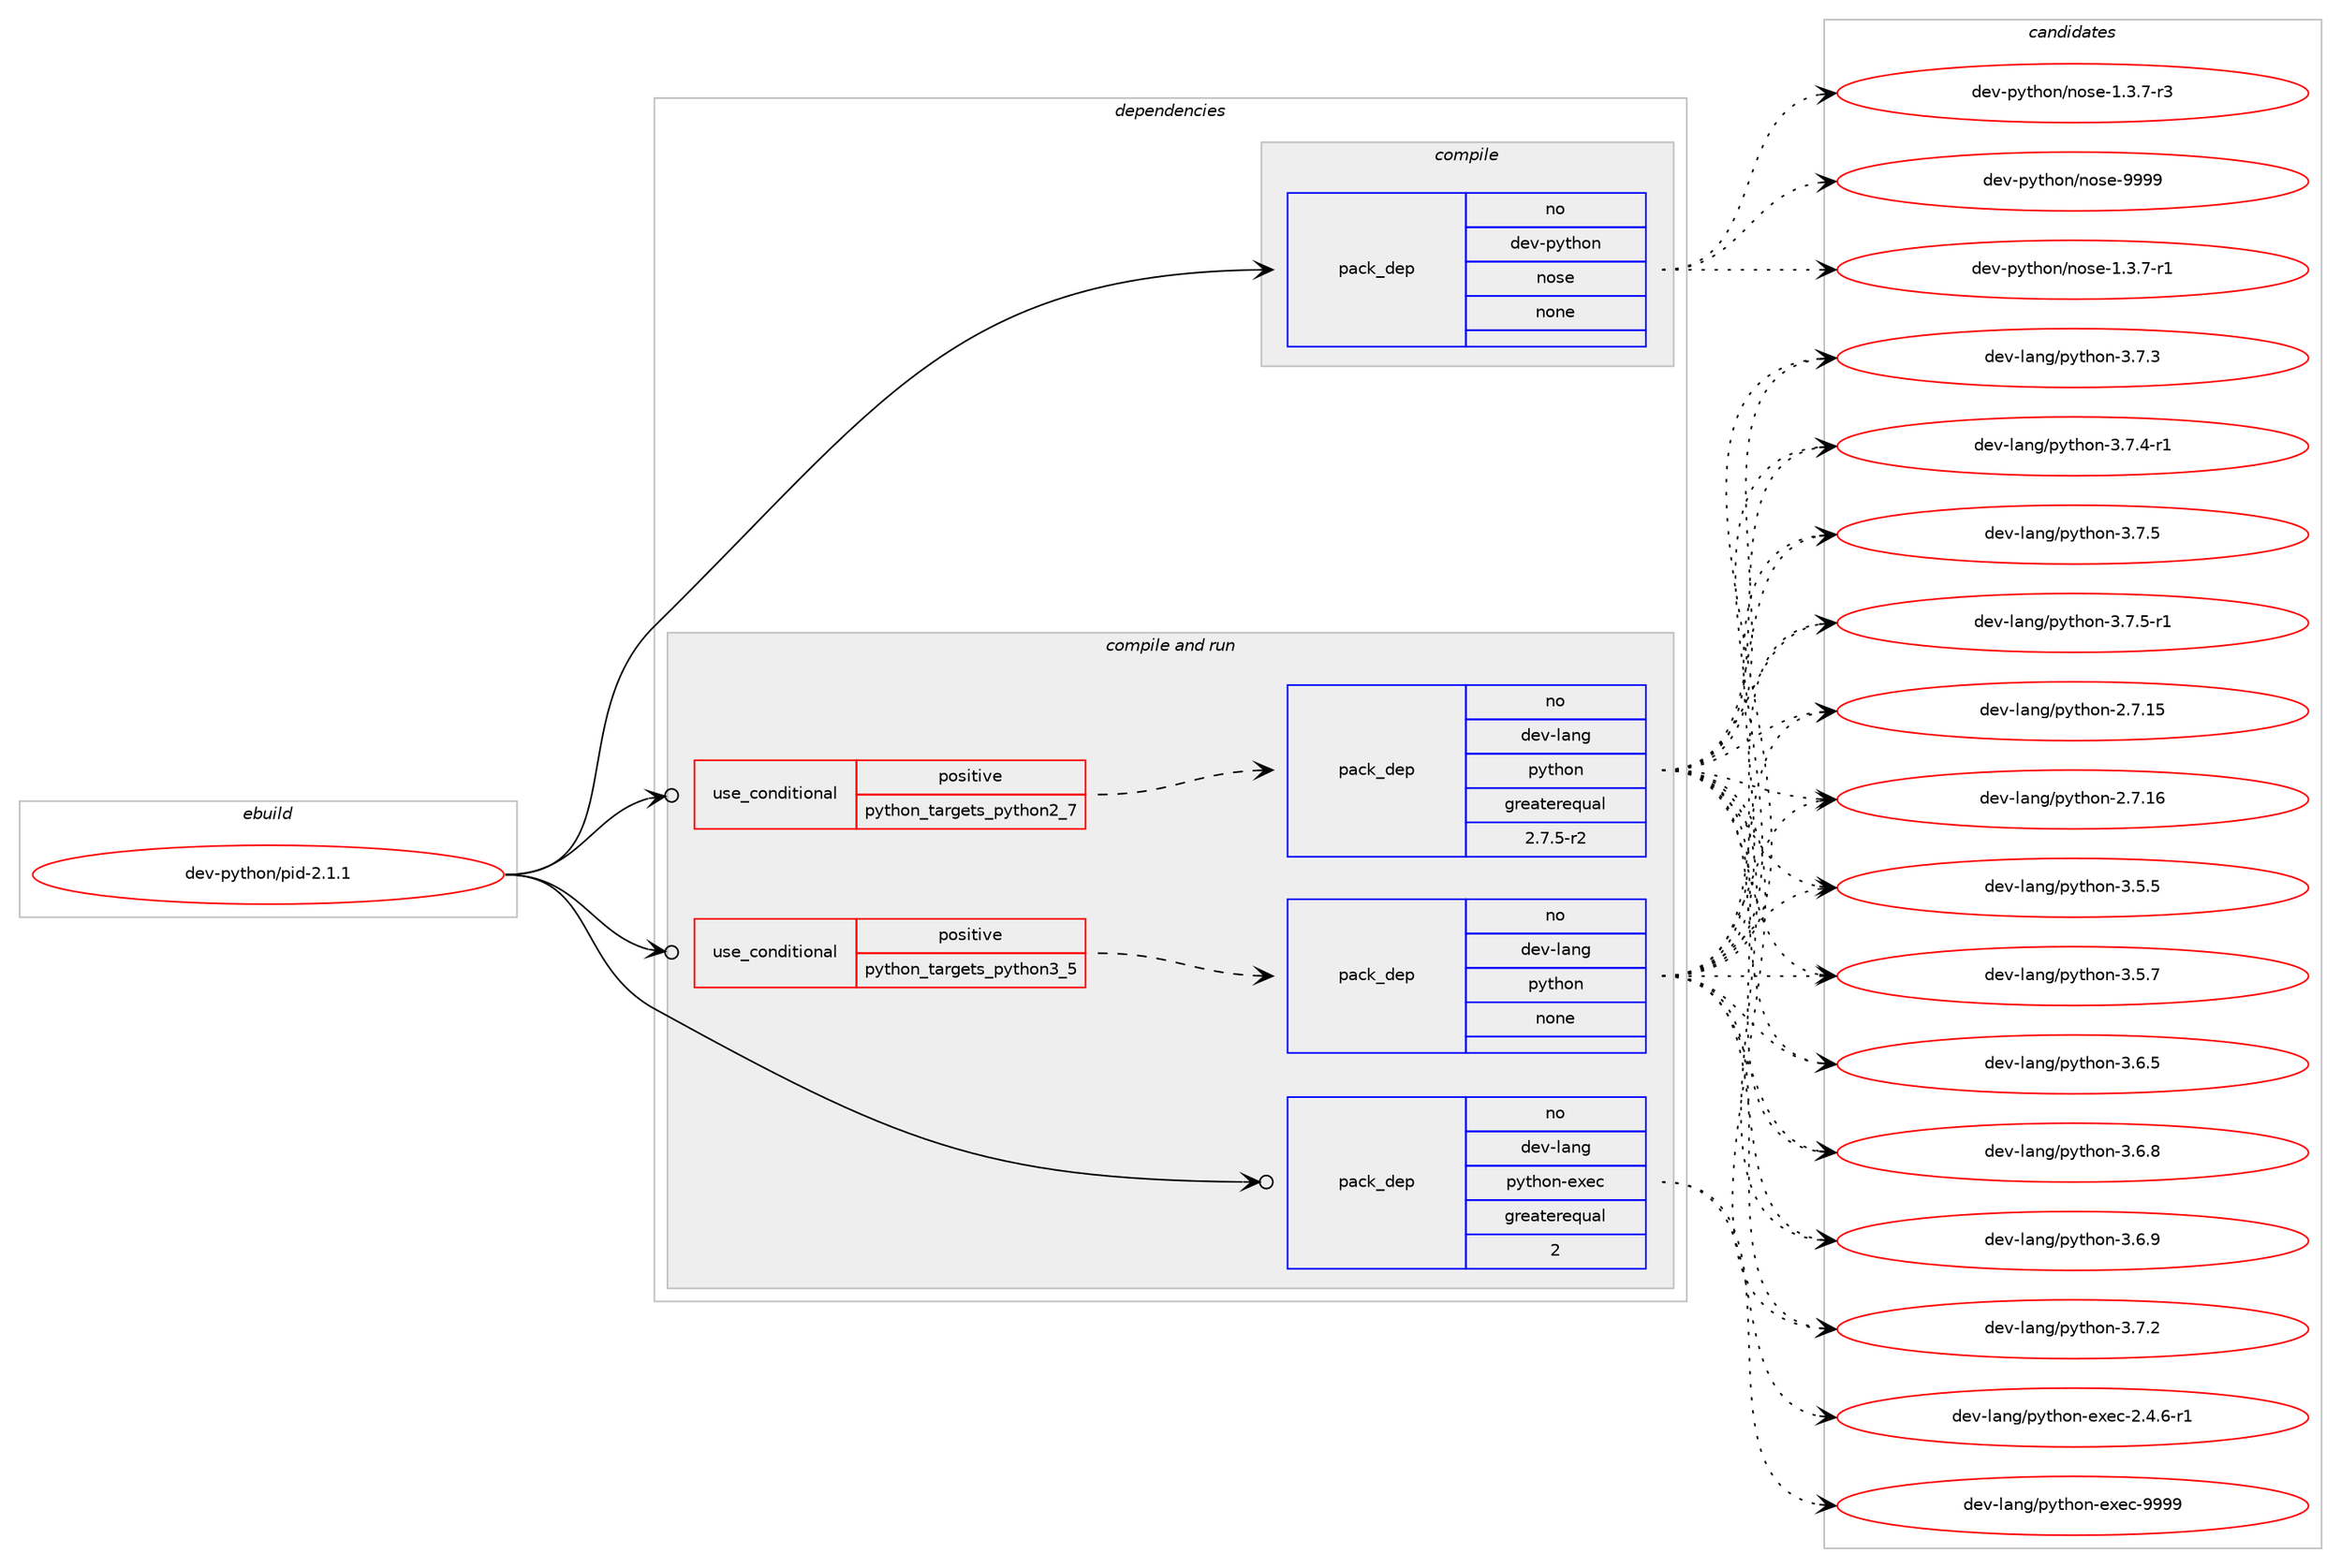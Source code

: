digraph prolog {

# *************
# Graph options
# *************

newrank=true;
concentrate=true;
compound=true;
graph [rankdir=LR,fontname=Helvetica,fontsize=10,ranksep=1.5];#, ranksep=2.5, nodesep=0.2];
edge  [arrowhead=vee];
node  [fontname=Helvetica,fontsize=10];

# **********
# The ebuild
# **********

subgraph cluster_leftcol {
color=gray;
rank=same;
label=<<i>ebuild</i>>;
id [label="dev-python/pid-2.1.1", color=red, width=4, href="../dev-python/pid-2.1.1.svg"];
}

# ****************
# The dependencies
# ****************

subgraph cluster_midcol {
color=gray;
label=<<i>dependencies</i>>;
subgraph cluster_compile {
fillcolor="#eeeeee";
style=filled;
label=<<i>compile</i>>;
subgraph pack465532 {
dependency621822 [label=<<TABLE BORDER="0" CELLBORDER="1" CELLSPACING="0" CELLPADDING="4" WIDTH="220"><TR><TD ROWSPAN="6" CELLPADDING="30">pack_dep</TD></TR><TR><TD WIDTH="110">no</TD></TR><TR><TD>dev-python</TD></TR><TR><TD>nose</TD></TR><TR><TD>none</TD></TR><TR><TD></TD></TR></TABLE>>, shape=none, color=blue];
}
id:e -> dependency621822:w [weight=20,style="solid",arrowhead="vee"];
}
subgraph cluster_compileandrun {
fillcolor="#eeeeee";
style=filled;
label=<<i>compile and run</i>>;
subgraph cond144450 {
dependency621823 [label=<<TABLE BORDER="0" CELLBORDER="1" CELLSPACING="0" CELLPADDING="4"><TR><TD ROWSPAN="3" CELLPADDING="10">use_conditional</TD></TR><TR><TD>positive</TD></TR><TR><TD>python_targets_python2_7</TD></TR></TABLE>>, shape=none, color=red];
subgraph pack465533 {
dependency621824 [label=<<TABLE BORDER="0" CELLBORDER="1" CELLSPACING="0" CELLPADDING="4" WIDTH="220"><TR><TD ROWSPAN="6" CELLPADDING="30">pack_dep</TD></TR><TR><TD WIDTH="110">no</TD></TR><TR><TD>dev-lang</TD></TR><TR><TD>python</TD></TR><TR><TD>greaterequal</TD></TR><TR><TD>2.7.5-r2</TD></TR></TABLE>>, shape=none, color=blue];
}
dependency621823:e -> dependency621824:w [weight=20,style="dashed",arrowhead="vee"];
}
id:e -> dependency621823:w [weight=20,style="solid",arrowhead="odotvee"];
subgraph cond144451 {
dependency621825 [label=<<TABLE BORDER="0" CELLBORDER="1" CELLSPACING="0" CELLPADDING="4"><TR><TD ROWSPAN="3" CELLPADDING="10">use_conditional</TD></TR><TR><TD>positive</TD></TR><TR><TD>python_targets_python3_5</TD></TR></TABLE>>, shape=none, color=red];
subgraph pack465534 {
dependency621826 [label=<<TABLE BORDER="0" CELLBORDER="1" CELLSPACING="0" CELLPADDING="4" WIDTH="220"><TR><TD ROWSPAN="6" CELLPADDING="30">pack_dep</TD></TR><TR><TD WIDTH="110">no</TD></TR><TR><TD>dev-lang</TD></TR><TR><TD>python</TD></TR><TR><TD>none</TD></TR><TR><TD></TD></TR></TABLE>>, shape=none, color=blue];
}
dependency621825:e -> dependency621826:w [weight=20,style="dashed",arrowhead="vee"];
}
id:e -> dependency621825:w [weight=20,style="solid",arrowhead="odotvee"];
subgraph pack465535 {
dependency621827 [label=<<TABLE BORDER="0" CELLBORDER="1" CELLSPACING="0" CELLPADDING="4" WIDTH="220"><TR><TD ROWSPAN="6" CELLPADDING="30">pack_dep</TD></TR><TR><TD WIDTH="110">no</TD></TR><TR><TD>dev-lang</TD></TR><TR><TD>python-exec</TD></TR><TR><TD>greaterequal</TD></TR><TR><TD>2</TD></TR></TABLE>>, shape=none, color=blue];
}
id:e -> dependency621827:w [weight=20,style="solid",arrowhead="odotvee"];
}
subgraph cluster_run {
fillcolor="#eeeeee";
style=filled;
label=<<i>run</i>>;
}
}

# **************
# The candidates
# **************

subgraph cluster_choices {
rank=same;
color=gray;
label=<<i>candidates</i>>;

subgraph choice465532 {
color=black;
nodesep=1;
choice10010111845112121116104111110471101111151014549465146554511449 [label="dev-python/nose-1.3.7-r1", color=red, width=4,href="../dev-python/nose-1.3.7-r1.svg"];
choice10010111845112121116104111110471101111151014549465146554511451 [label="dev-python/nose-1.3.7-r3", color=red, width=4,href="../dev-python/nose-1.3.7-r3.svg"];
choice10010111845112121116104111110471101111151014557575757 [label="dev-python/nose-9999", color=red, width=4,href="../dev-python/nose-9999.svg"];
dependency621822:e -> choice10010111845112121116104111110471101111151014549465146554511449:w [style=dotted,weight="100"];
dependency621822:e -> choice10010111845112121116104111110471101111151014549465146554511451:w [style=dotted,weight="100"];
dependency621822:e -> choice10010111845112121116104111110471101111151014557575757:w [style=dotted,weight="100"];
}
subgraph choice465533 {
color=black;
nodesep=1;
choice10010111845108971101034711212111610411111045504655464953 [label="dev-lang/python-2.7.15", color=red, width=4,href="../dev-lang/python-2.7.15.svg"];
choice10010111845108971101034711212111610411111045504655464954 [label="dev-lang/python-2.7.16", color=red, width=4,href="../dev-lang/python-2.7.16.svg"];
choice100101118451089711010347112121116104111110455146534653 [label="dev-lang/python-3.5.5", color=red, width=4,href="../dev-lang/python-3.5.5.svg"];
choice100101118451089711010347112121116104111110455146534655 [label="dev-lang/python-3.5.7", color=red, width=4,href="../dev-lang/python-3.5.7.svg"];
choice100101118451089711010347112121116104111110455146544653 [label="dev-lang/python-3.6.5", color=red, width=4,href="../dev-lang/python-3.6.5.svg"];
choice100101118451089711010347112121116104111110455146544656 [label="dev-lang/python-3.6.8", color=red, width=4,href="../dev-lang/python-3.6.8.svg"];
choice100101118451089711010347112121116104111110455146544657 [label="dev-lang/python-3.6.9", color=red, width=4,href="../dev-lang/python-3.6.9.svg"];
choice100101118451089711010347112121116104111110455146554650 [label="dev-lang/python-3.7.2", color=red, width=4,href="../dev-lang/python-3.7.2.svg"];
choice100101118451089711010347112121116104111110455146554651 [label="dev-lang/python-3.7.3", color=red, width=4,href="../dev-lang/python-3.7.3.svg"];
choice1001011184510897110103471121211161041111104551465546524511449 [label="dev-lang/python-3.7.4-r1", color=red, width=4,href="../dev-lang/python-3.7.4-r1.svg"];
choice100101118451089711010347112121116104111110455146554653 [label="dev-lang/python-3.7.5", color=red, width=4,href="../dev-lang/python-3.7.5.svg"];
choice1001011184510897110103471121211161041111104551465546534511449 [label="dev-lang/python-3.7.5-r1", color=red, width=4,href="../dev-lang/python-3.7.5-r1.svg"];
dependency621824:e -> choice10010111845108971101034711212111610411111045504655464953:w [style=dotted,weight="100"];
dependency621824:e -> choice10010111845108971101034711212111610411111045504655464954:w [style=dotted,weight="100"];
dependency621824:e -> choice100101118451089711010347112121116104111110455146534653:w [style=dotted,weight="100"];
dependency621824:e -> choice100101118451089711010347112121116104111110455146534655:w [style=dotted,weight="100"];
dependency621824:e -> choice100101118451089711010347112121116104111110455146544653:w [style=dotted,weight="100"];
dependency621824:e -> choice100101118451089711010347112121116104111110455146544656:w [style=dotted,weight="100"];
dependency621824:e -> choice100101118451089711010347112121116104111110455146544657:w [style=dotted,weight="100"];
dependency621824:e -> choice100101118451089711010347112121116104111110455146554650:w [style=dotted,weight="100"];
dependency621824:e -> choice100101118451089711010347112121116104111110455146554651:w [style=dotted,weight="100"];
dependency621824:e -> choice1001011184510897110103471121211161041111104551465546524511449:w [style=dotted,weight="100"];
dependency621824:e -> choice100101118451089711010347112121116104111110455146554653:w [style=dotted,weight="100"];
dependency621824:e -> choice1001011184510897110103471121211161041111104551465546534511449:w [style=dotted,weight="100"];
}
subgraph choice465534 {
color=black;
nodesep=1;
choice10010111845108971101034711212111610411111045504655464953 [label="dev-lang/python-2.7.15", color=red, width=4,href="../dev-lang/python-2.7.15.svg"];
choice10010111845108971101034711212111610411111045504655464954 [label="dev-lang/python-2.7.16", color=red, width=4,href="../dev-lang/python-2.7.16.svg"];
choice100101118451089711010347112121116104111110455146534653 [label="dev-lang/python-3.5.5", color=red, width=4,href="../dev-lang/python-3.5.5.svg"];
choice100101118451089711010347112121116104111110455146534655 [label="dev-lang/python-3.5.7", color=red, width=4,href="../dev-lang/python-3.5.7.svg"];
choice100101118451089711010347112121116104111110455146544653 [label="dev-lang/python-3.6.5", color=red, width=4,href="../dev-lang/python-3.6.5.svg"];
choice100101118451089711010347112121116104111110455146544656 [label="dev-lang/python-3.6.8", color=red, width=4,href="../dev-lang/python-3.6.8.svg"];
choice100101118451089711010347112121116104111110455146544657 [label="dev-lang/python-3.6.9", color=red, width=4,href="../dev-lang/python-3.6.9.svg"];
choice100101118451089711010347112121116104111110455146554650 [label="dev-lang/python-3.7.2", color=red, width=4,href="../dev-lang/python-3.7.2.svg"];
choice100101118451089711010347112121116104111110455146554651 [label="dev-lang/python-3.7.3", color=red, width=4,href="../dev-lang/python-3.7.3.svg"];
choice1001011184510897110103471121211161041111104551465546524511449 [label="dev-lang/python-3.7.4-r1", color=red, width=4,href="../dev-lang/python-3.7.4-r1.svg"];
choice100101118451089711010347112121116104111110455146554653 [label="dev-lang/python-3.7.5", color=red, width=4,href="../dev-lang/python-3.7.5.svg"];
choice1001011184510897110103471121211161041111104551465546534511449 [label="dev-lang/python-3.7.5-r1", color=red, width=4,href="../dev-lang/python-3.7.5-r1.svg"];
dependency621826:e -> choice10010111845108971101034711212111610411111045504655464953:w [style=dotted,weight="100"];
dependency621826:e -> choice10010111845108971101034711212111610411111045504655464954:w [style=dotted,weight="100"];
dependency621826:e -> choice100101118451089711010347112121116104111110455146534653:w [style=dotted,weight="100"];
dependency621826:e -> choice100101118451089711010347112121116104111110455146534655:w [style=dotted,weight="100"];
dependency621826:e -> choice100101118451089711010347112121116104111110455146544653:w [style=dotted,weight="100"];
dependency621826:e -> choice100101118451089711010347112121116104111110455146544656:w [style=dotted,weight="100"];
dependency621826:e -> choice100101118451089711010347112121116104111110455146544657:w [style=dotted,weight="100"];
dependency621826:e -> choice100101118451089711010347112121116104111110455146554650:w [style=dotted,weight="100"];
dependency621826:e -> choice100101118451089711010347112121116104111110455146554651:w [style=dotted,weight="100"];
dependency621826:e -> choice1001011184510897110103471121211161041111104551465546524511449:w [style=dotted,weight="100"];
dependency621826:e -> choice100101118451089711010347112121116104111110455146554653:w [style=dotted,weight="100"];
dependency621826:e -> choice1001011184510897110103471121211161041111104551465546534511449:w [style=dotted,weight="100"];
}
subgraph choice465535 {
color=black;
nodesep=1;
choice10010111845108971101034711212111610411111045101120101994550465246544511449 [label="dev-lang/python-exec-2.4.6-r1", color=red, width=4,href="../dev-lang/python-exec-2.4.6-r1.svg"];
choice10010111845108971101034711212111610411111045101120101994557575757 [label="dev-lang/python-exec-9999", color=red, width=4,href="../dev-lang/python-exec-9999.svg"];
dependency621827:e -> choice10010111845108971101034711212111610411111045101120101994550465246544511449:w [style=dotted,weight="100"];
dependency621827:e -> choice10010111845108971101034711212111610411111045101120101994557575757:w [style=dotted,weight="100"];
}
}

}

